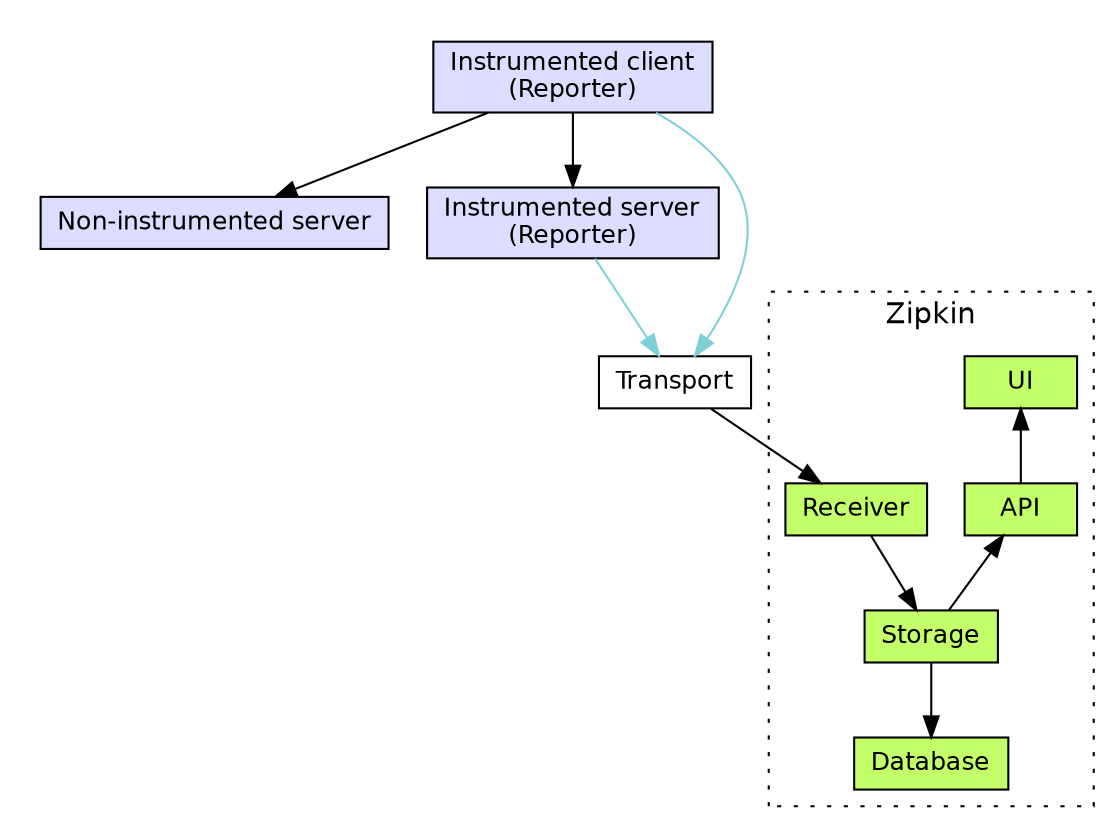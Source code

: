 digraph Architecture {
  node[fontsize=12, height=0.35, fontname=Helvetica, shape=rect];
  fontname=Helvetica;

  subgraph cluster_your_app {
    color=white;
    node[fillcolor="#DDDDFF", style=filled];

    client[label="Instrumented client\n(Reporter)"];
    uninstrumented_server[label="Non-instrumented server"];
    instrumented_server[label="Instrumented server\n(Reporter)"];

    client -> instrumented_server;
    client -> uninstrumented_server;
  }

  transport [label=Transport];
  
  subgraph cluster_zipkin {
    label=Zipkin;
    style=dotted;
    node[fillcolor="#C3FF68", style=filled];

    receiver[label=Receiver];
    storage[label=Storage];
	database[label=Database];
    api[label=API];
    ui[label=UI];

    receiver -> storage;
	storage -> database;
    
	api -> storage [dir=back];
	ui -> api [dir=back];
  }

  instrumented_server -> transport [color="#7ED0D6"];
  client -> transport [color="#7ED0D6"];
  transport -> receiver;

}
